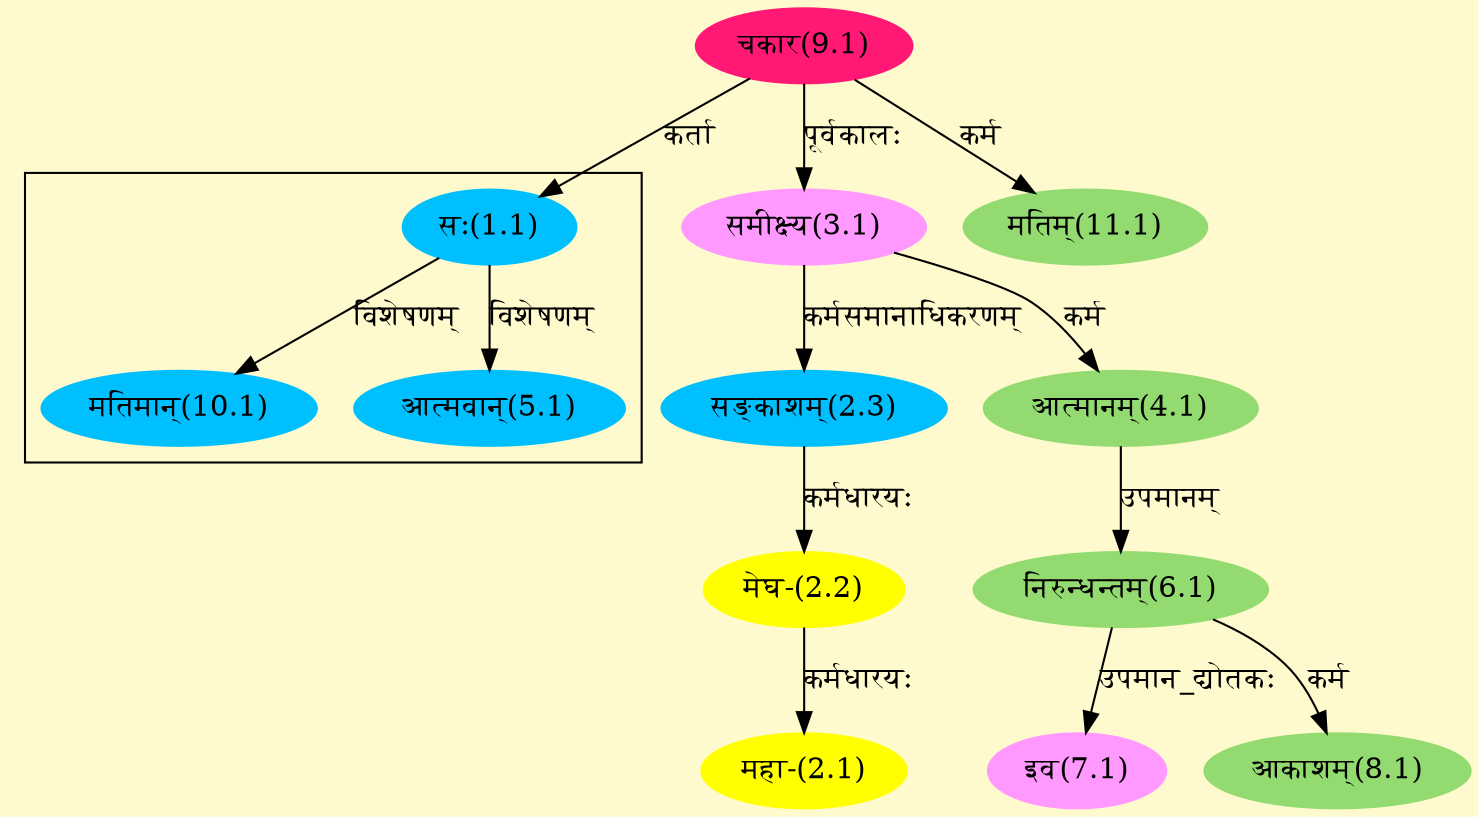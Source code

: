 digraph G{
rankdir=BT;
 compound=true;
 bgcolor="lemonchiffon1";

subgraph cluster_1{
Node5_1 [style=filled, color="#00BFFF" label = "आत्मवान्(5.1)"]
Node1_1 [style=filled, color="#00BFFF" label = "सः(1.1)"]
Node10_1 [style=filled, color="#00BFFF" label = "मतिमान्(10.1)"]

}
Node1_1 [style=filled, color="#00BFFF" label = "सः(1.1)"]
Node9_1 [style=filled, color="#FF1975" label = "चकार(9.1)"]
Node2_1 [style=filled, color="#FFFF00" label = "महा-(2.1)"]
Node2_2 [style=filled, color="#FFFF00" label = "मेघ-(2.2)"]
Node2_3 [style=filled, color="#00BFFF" label = "सङ्काशम्(2.3)"]
Node3_1 [style=filled, color="#FF99FF" label = "समीक्ष्य(3.1)"]
Node4_1 [style=filled, color="#93DB70" label = "आत्मानम्(4.1)"]
Node6_1 [style=filled, color="#93DB70" label = "निरुन्धन्तम्(6.1)"]
Node7_1 [style=filled, color="#FF99FF" label = "इव(7.1)"]
Node8_1 [style=filled, color="#93DB70" label = "आकाशम्(8.1)"]
Node [style=filled, color="" label = "()"]
Node11_1 [style=filled, color="#93DB70" label = "मतिम्(11.1)"]
/* Start of Relations section */

Node1_1 -> Node9_1 [  label="कर्ता"  dir="back" ]
Node2_1 -> Node2_2 [  label="कर्मधारयः"  dir="back" ]
Node2_2 -> Node2_3 [  label="कर्मधारयः"  dir="back" ]
Node2_3 -> Node3_1 [  label="कर्मसमानाधिकरणम्"  dir="back" ]
Node3_1 -> Node9_1 [  label="पूर्वकालः"  dir="back" ]
Node4_1 -> Node3_1 [  label="कर्म"  dir="back" ]
Node5_1 -> Node1_1 [  label="विशेषणम्"  dir="back" ]
Node6_1 -> Node4_1 [  label="उपमानम्"  dir="back" ]
Node7_1 -> Node6_1 [  label="उपमान_द्योतकः"  dir="back" ]
Node8_1 -> Node6_1 [  label="कर्म"  dir="back" ]
Node10_1 -> Node1_1 [  label="विशेषणम्"  dir="back" ]
Node11_1 -> Node9_1 [  label="कर्म"  dir="back" ]
}
